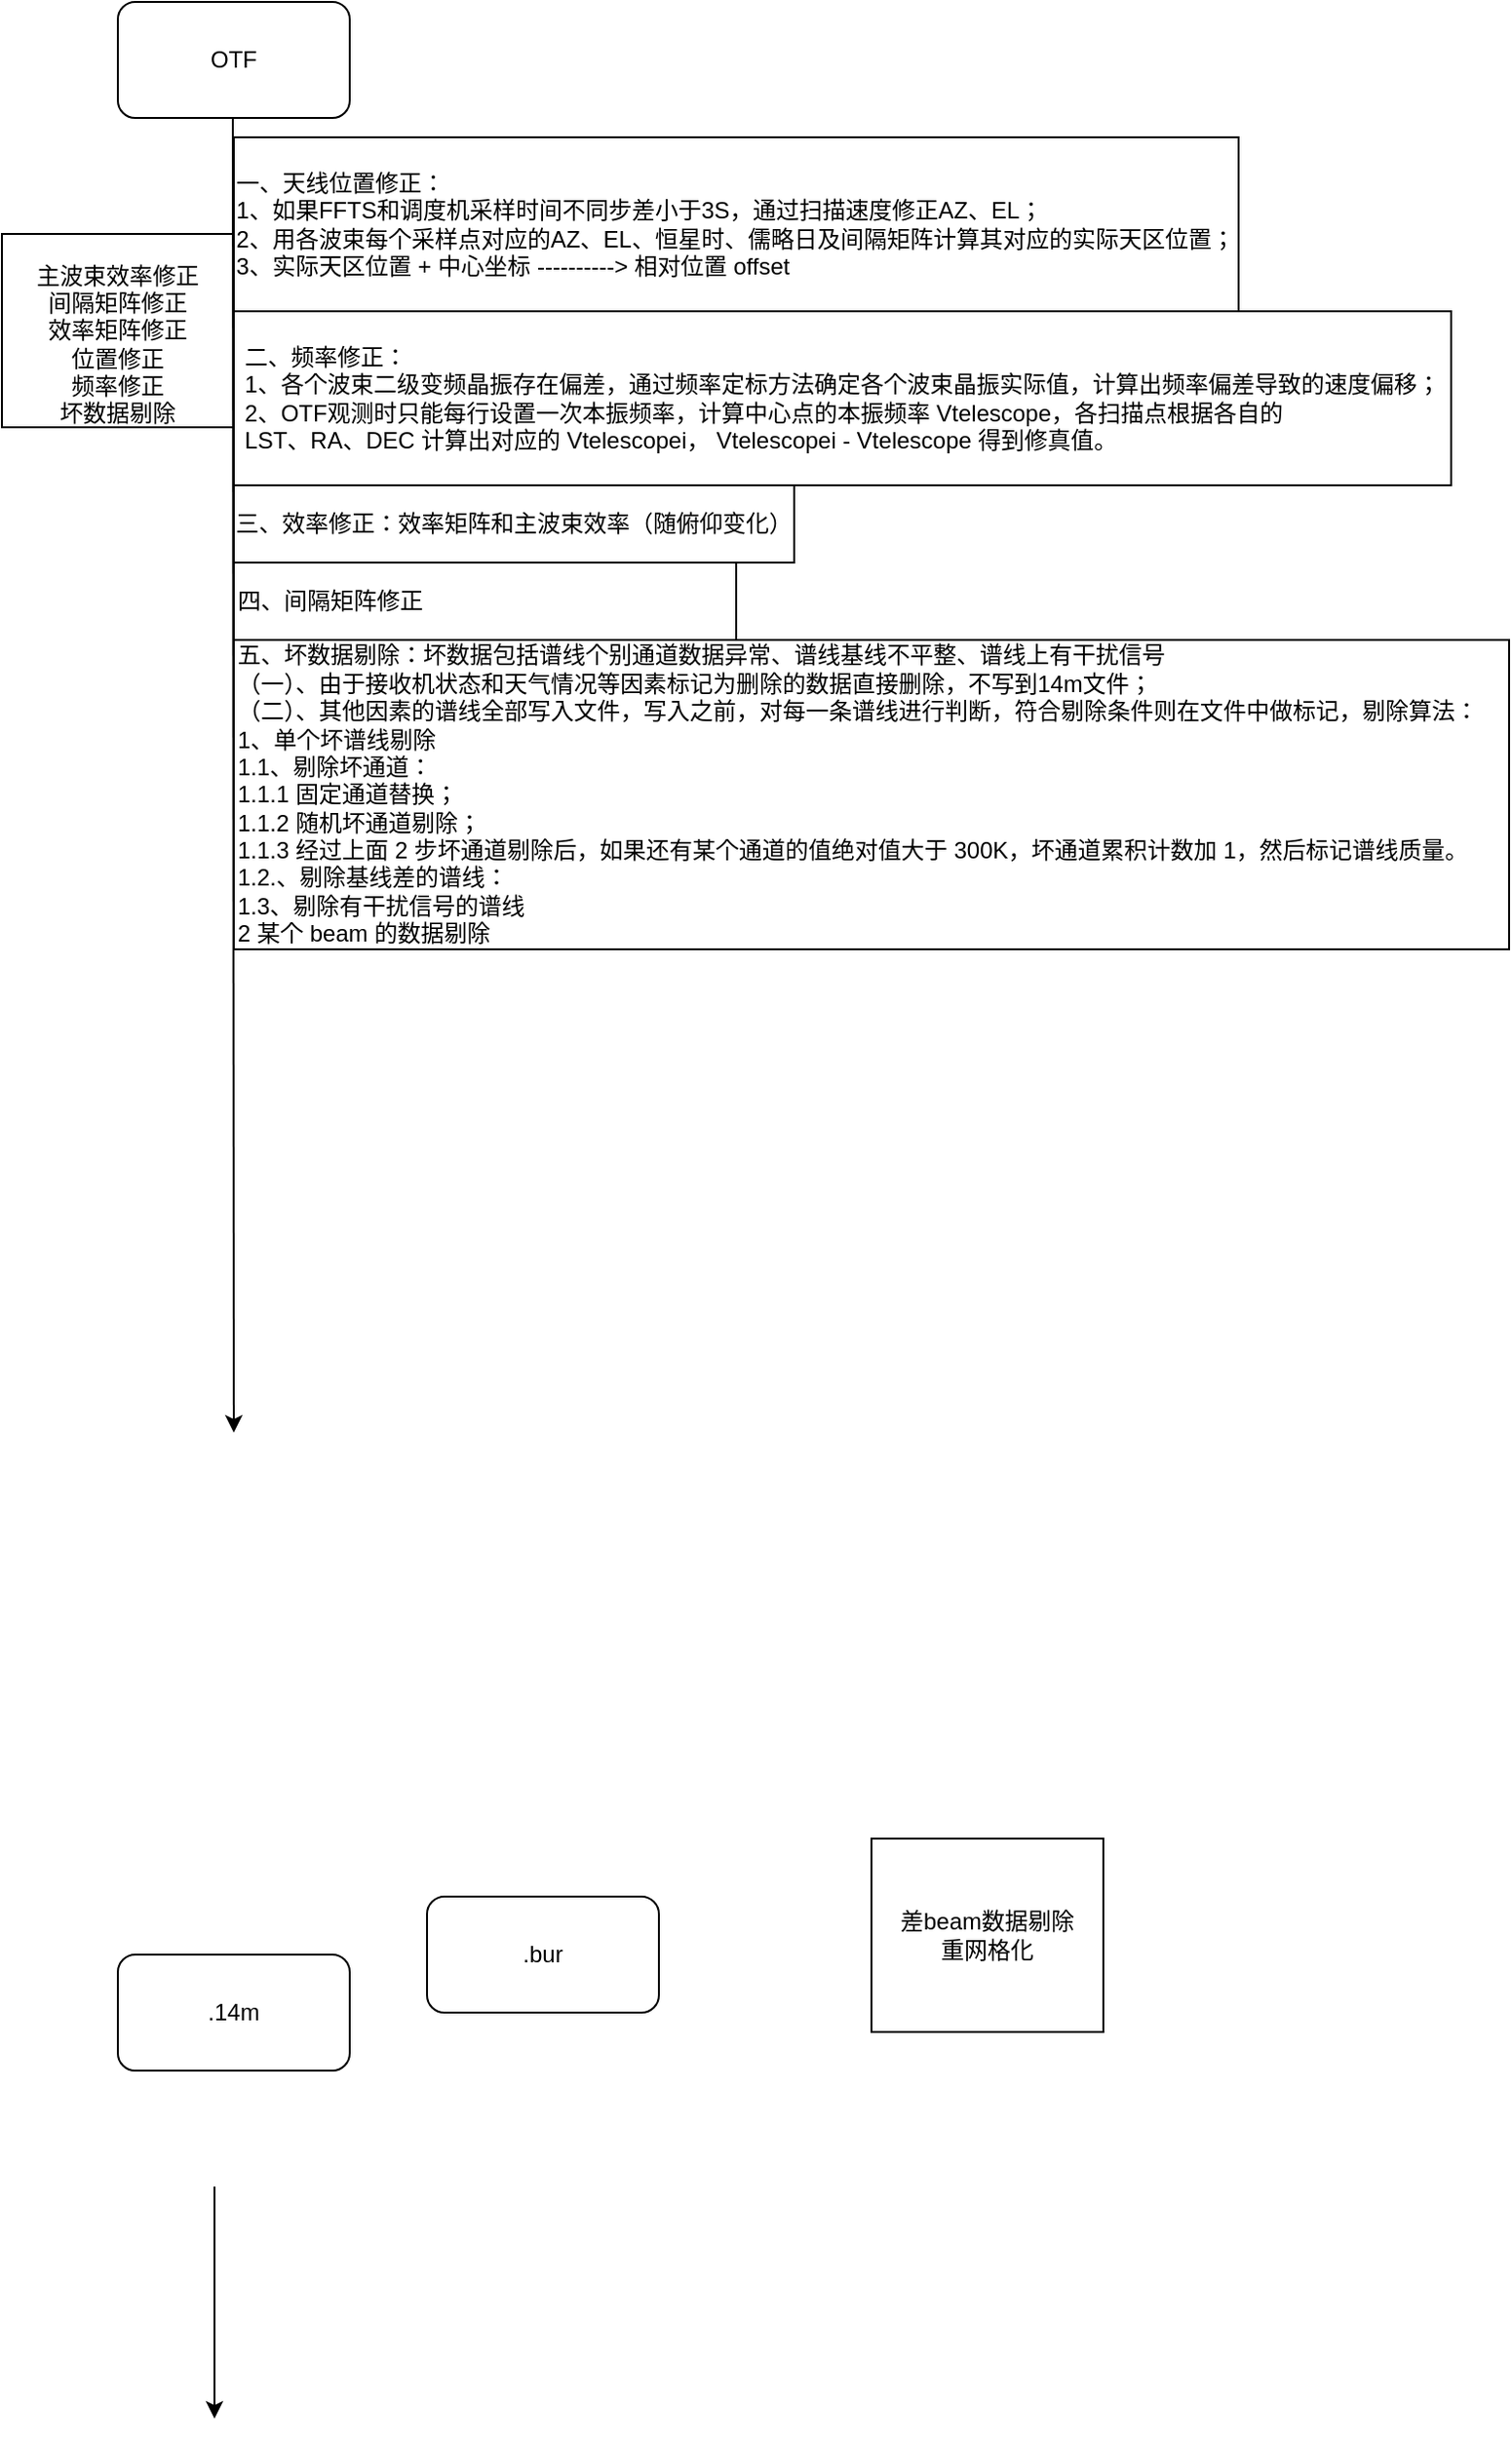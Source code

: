 <mxfile version="14.4.3" type="github">
  <diagram id="gddmTk9zShuUmkAov9sJ" name="Page-1">
    <mxGraphModel dx="1038" dy="548" grid="1" gridSize="10" guides="1" tooltips="1" connect="1" arrows="1" fold="1" page="1" pageScale="1" pageWidth="827" pageHeight="1169" math="0" shadow="0">
      <root>
        <mxCell id="0" />
        <mxCell id="1" parent="0" />
        <mxCell id="VhanhQAlaVrq_fSqDAiD-1" value="&lt;br&gt;主波束效率修正&lt;br&gt;间隔矩阵修正&lt;br&gt;效率矩阵修正&lt;br&gt;位置修正&lt;br&gt;频率修正&lt;br&gt;坏数据剔除" style="rounded=0;whiteSpace=wrap;html=1;" parent="1" vertex="1">
          <mxGeometry x="20" y="140" width="120" height="100" as="geometry" />
        </mxCell>
        <mxCell id="VhanhQAlaVrq_fSqDAiD-2" value="" style="endArrow=classic;html=1;" parent="1" edge="1">
          <mxGeometry width="50" height="50" relative="1" as="geometry">
            <mxPoint x="139.5" y="80" as="sourcePoint" />
            <mxPoint x="140" y="760" as="targetPoint" />
          </mxGeometry>
        </mxCell>
        <mxCell id="VhanhQAlaVrq_fSqDAiD-3" value="差beam数据剔除&lt;br&gt;重网格化" style="rounded=0;whiteSpace=wrap;html=1;" parent="1" vertex="1">
          <mxGeometry x="470" y="970" width="120" height="100" as="geometry" />
        </mxCell>
        <mxCell id="VhanhQAlaVrq_fSqDAiD-4" value="&lt;span&gt;OTF&lt;/span&gt;" style="rounded=1;whiteSpace=wrap;html=1;" parent="1" vertex="1">
          <mxGeometry x="80" y="20" width="120" height="60" as="geometry" />
        </mxCell>
        <mxCell id="VhanhQAlaVrq_fSqDAiD-5" value=".14m" style="rounded=1;whiteSpace=wrap;html=1;" parent="1" vertex="1">
          <mxGeometry x="80" y="1030" width="120" height="60" as="geometry" />
        </mxCell>
        <mxCell id="VhanhQAlaVrq_fSqDAiD-6" value=".bur" style="rounded=1;whiteSpace=wrap;html=1;" parent="1" vertex="1">
          <mxGeometry x="240" y="1000" width="120" height="60" as="geometry" />
        </mxCell>
        <mxCell id="VhanhQAlaVrq_fSqDAiD-7" value="" style="endArrow=classic;html=1;" parent="1" edge="1">
          <mxGeometry width="50" height="50" relative="1" as="geometry">
            <mxPoint x="130" y="1150" as="sourcePoint" />
            <mxPoint x="130" y="1270" as="targetPoint" />
          </mxGeometry>
        </mxCell>
        <mxCell id="VhanhQAlaVrq_fSqDAiD-8" value="&lt;div style=&quot;text-align: justify&quot;&gt;&lt;span&gt;一、天线位置修正：&lt;/span&gt;&lt;/div&gt;&lt;div style=&quot;text-align: justify&quot;&gt;&lt;span&gt;1、如果FFTS和调度机采样时间不同步差小于3S，通过扫描速度修正AZ、EL；&lt;/span&gt;&lt;/div&gt;&lt;div style=&quot;text-align: justify&quot;&gt;&lt;span&gt;2、用各波束每个采样点对应的AZ、EL、恒星时、儒略日及间隔矩阵计算其对应的实际天区位置；&lt;/span&gt;&lt;/div&gt;&lt;div style=&quot;text-align: justify&quot;&gt;&lt;span&gt;3、实际天区位置 + 中心坐标 ----------&amp;gt; 相对位置 offset&lt;/span&gt;&lt;/div&gt;" style="rounded=0;whiteSpace=wrap;html=1;align=right;" parent="1" vertex="1">
          <mxGeometry x="140" y="90" width="520" height="90" as="geometry" />
        </mxCell>
        <mxCell id="VhanhQAlaVrq_fSqDAiD-15" value="&lt;div style=&quot;text-align: justify&quot;&gt;&lt;span&gt;&lt;br&gt;&lt;/span&gt;&lt;/div&gt;&lt;div style=&quot;text-align: justify&quot;&gt;&lt;span&gt;&lt;br&gt;&lt;/span&gt;&lt;/div&gt;&lt;div style=&quot;text-align: justify&quot;&gt;&lt;span&gt;&lt;br&gt;&lt;/span&gt;&lt;/div&gt;&lt;div style=&quot;text-align: justify&quot;&gt;&lt;span&gt;&lt;br&gt;&lt;/span&gt;&lt;/div&gt;&lt;div style=&quot;text-align: justify&quot;&gt;&lt;span&gt;二、频率修正：&lt;/span&gt;&lt;br&gt;&lt;span&gt;1、各个波束二级变频晶振存在偏差，通过频率定标方法确定各个波束晶振实际值，计算出频率偏差导致的速度偏移；&lt;/span&gt;&lt;br&gt;&lt;span&gt;2、OTF观测时只能每行设置一次本振频率，计算中心点的本振频率 Vtelescope，&lt;/span&gt;&lt;span&gt;各扫描点根据各自的&amp;nbsp;&lt;/span&gt;&lt;br&gt;&lt;span&gt;LST、RA、DEC 计算出对应的 Vtelescopei，&lt;/span&gt;&lt;span&gt;&amp;nbsp;Vtelescopei - Vtelescope 得到修真值。&lt;/span&gt;&lt;br&gt;&lt;br&gt;&lt;br&gt;&lt;span&gt;&amp;nbsp;&lt;/span&gt;&lt;br&gt;&lt;/div&gt;&lt;span&gt;&lt;div style=&quot;text-align: justify&quot;&gt;&lt;br&gt;&lt;/div&gt;&lt;/span&gt;" style="rounded=0;whiteSpace=wrap;html=1;align=center;" parent="1" vertex="1">
          <mxGeometry x="140" y="180" width="630" height="90" as="geometry" />
        </mxCell>
        <mxCell id="VhanhQAlaVrq_fSqDAiD-17" value="三、效率修正：效率矩阵和主波束效率（随俯仰变化）" style="rounded=0;whiteSpace=wrap;html=1;" parent="1" vertex="1">
          <mxGeometry x="140" y="270" width="290" height="40" as="geometry" />
        </mxCell>
        <mxCell id="VhanhQAlaVrq_fSqDAiD-20" value="&lt;div&gt;&lt;span&gt;五、坏数据剔除：坏数据包括谱线个别通道数据异常、谱线基线不平整、谱线上有干扰信号&lt;/span&gt;&lt;/div&gt;&lt;div&gt;（一）、由于接收机状态和天气情况等因素标记为删除的数据直接删除，不写到14m文件；&lt;/div&gt;&lt;div&gt;（二）、其他因素的谱线全部写入文件，写入之前，对每一条谱线进行判断，符合剔除条件则在&lt;span&gt;文件中做标记，剔除算法：&lt;/span&gt;&lt;/div&gt;&lt;div&gt;&lt;span&gt;1、单个坏谱线剔除&lt;/span&gt;&lt;/div&gt;&lt;div&gt;1.1、剔除坏通道：&lt;br&gt;&lt;/div&gt;&lt;div&gt;1.1.1 固定通道替换；&lt;br&gt;&lt;/div&gt;&lt;div&gt;1.1.2 随机坏通道剔除；&lt;br&gt;&lt;/div&gt;&lt;div&gt;1.1.3&amp;nbsp;&lt;span&gt;经过上面 2 步坏通道剔除后，如果还有某个通道的值绝对值大&lt;/span&gt;&lt;span&gt;于 300K，坏通道累积计数加 1，然后标记谱线质量。&lt;/span&gt;&lt;/div&gt;&lt;div&gt;&lt;span&gt;1.2.、剔除基线差的谱线：&lt;/span&gt;&lt;/div&gt;&lt;div&gt;1.3、剔除有干扰信号的谱线&lt;/div&gt;&lt;div&gt;2&amp;nbsp;某个 beam 的数据剔除&lt;/div&gt;" style="rounded=0;whiteSpace=wrap;html=1;align=left;" parent="1" vertex="1">
          <mxGeometry x="140" y="350" width="660" height="160" as="geometry" />
        </mxCell>
        <mxCell id="KhxXYTPJZ46rKF6jg37S-1" value="&lt;div&gt;&lt;span&gt;四、间隔矩阵修正&lt;/span&gt;&lt;/div&gt;" style="rounded=0;whiteSpace=wrap;html=1;align=left;" vertex="1" parent="1">
          <mxGeometry x="140" y="310" width="260" height="40" as="geometry" />
        </mxCell>
      </root>
    </mxGraphModel>
  </diagram>
</mxfile>
